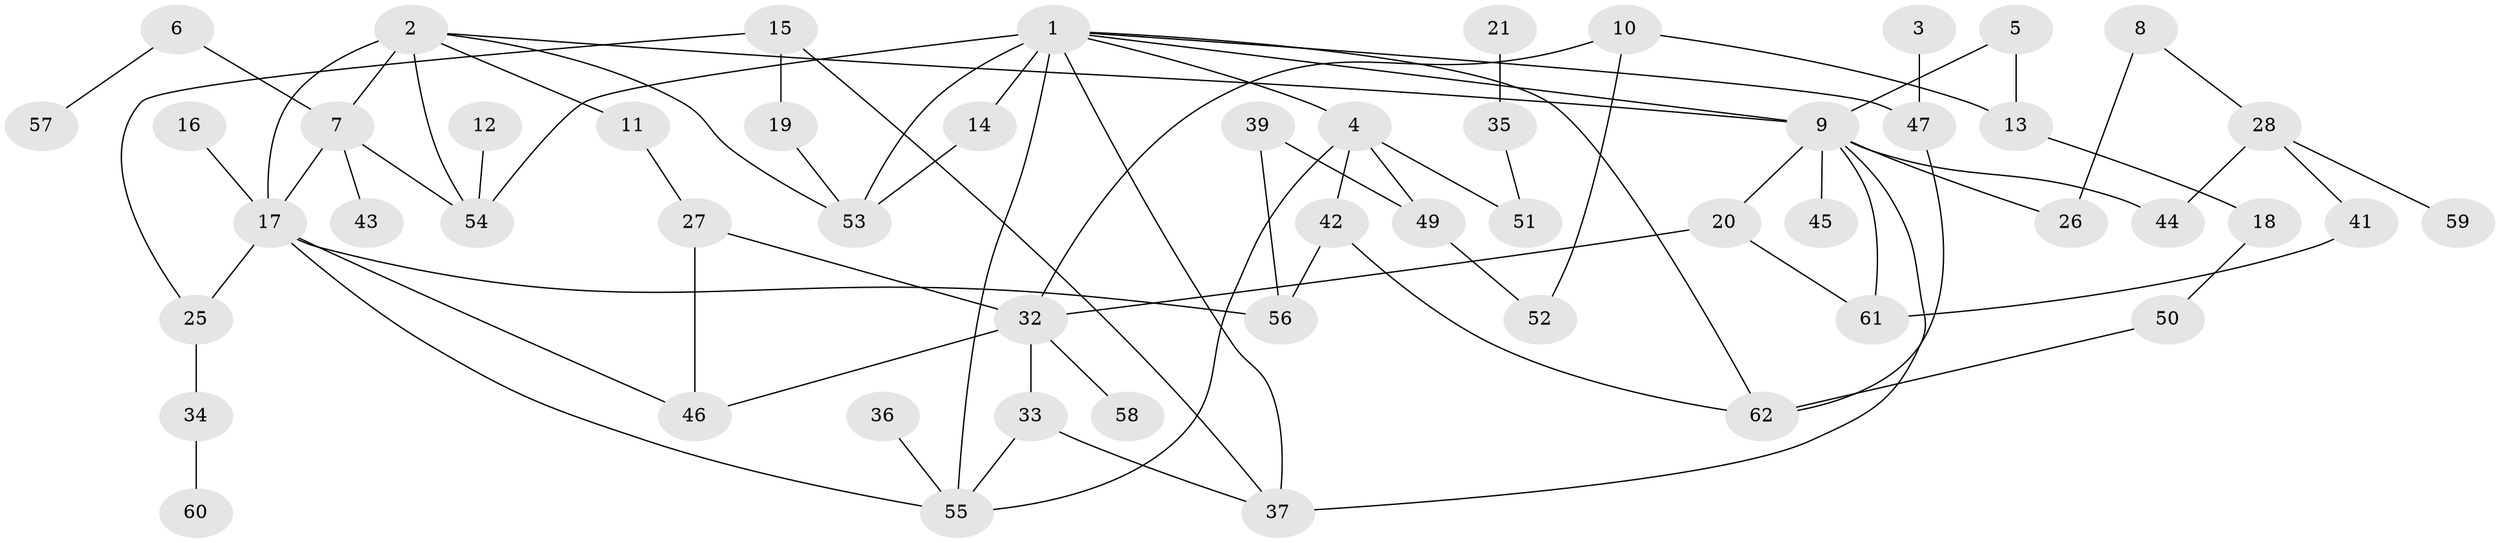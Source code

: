 // original degree distribution, {6: 0.028846153846153848, 2: 0.2692307692307692, 1: 0.25, 5: 0.038461538461538464, 3: 0.18269230769230768, 0: 0.08653846153846154, 8: 0.009615384615384616, 4: 0.125, 7: 0.009615384615384616}
// Generated by graph-tools (version 1.1) at 2025/48/03/04/25 22:48:16]
// undirected, 53 vertices, 77 edges
graph export_dot {
  node [color=gray90,style=filled];
  1;
  2;
  3;
  4;
  5;
  6;
  7;
  8;
  9;
  10;
  11;
  12;
  13;
  14;
  15;
  16;
  17;
  18;
  19;
  20;
  21;
  25;
  26;
  27;
  28;
  32;
  33;
  34;
  35;
  36;
  37;
  39;
  41;
  42;
  43;
  44;
  45;
  46;
  47;
  49;
  50;
  51;
  52;
  53;
  54;
  55;
  56;
  57;
  58;
  59;
  60;
  61;
  62;
  1 -- 4 [weight=1.0];
  1 -- 9 [weight=1.0];
  1 -- 14 [weight=1.0];
  1 -- 37 [weight=1.0];
  1 -- 47 [weight=1.0];
  1 -- 53 [weight=2.0];
  1 -- 54 [weight=1.0];
  1 -- 55 [weight=2.0];
  1 -- 62 [weight=1.0];
  2 -- 7 [weight=2.0];
  2 -- 9 [weight=1.0];
  2 -- 11 [weight=1.0];
  2 -- 17 [weight=1.0];
  2 -- 53 [weight=1.0];
  2 -- 54 [weight=1.0];
  3 -- 47 [weight=1.0];
  4 -- 42 [weight=1.0];
  4 -- 49 [weight=1.0];
  4 -- 51 [weight=1.0];
  4 -- 55 [weight=1.0];
  5 -- 9 [weight=1.0];
  5 -- 13 [weight=1.0];
  6 -- 7 [weight=1.0];
  6 -- 57 [weight=1.0];
  7 -- 17 [weight=1.0];
  7 -- 43 [weight=1.0];
  7 -- 54 [weight=1.0];
  8 -- 26 [weight=1.0];
  8 -- 28 [weight=1.0];
  9 -- 20 [weight=1.0];
  9 -- 26 [weight=1.0];
  9 -- 37 [weight=1.0];
  9 -- 44 [weight=1.0];
  9 -- 45 [weight=1.0];
  9 -- 61 [weight=1.0];
  10 -- 13 [weight=1.0];
  10 -- 32 [weight=1.0];
  10 -- 52 [weight=1.0];
  11 -- 27 [weight=1.0];
  12 -- 54 [weight=1.0];
  13 -- 18 [weight=1.0];
  14 -- 53 [weight=1.0];
  15 -- 19 [weight=1.0];
  15 -- 25 [weight=1.0];
  15 -- 37 [weight=1.0];
  16 -- 17 [weight=1.0];
  17 -- 25 [weight=1.0];
  17 -- 46 [weight=1.0];
  17 -- 55 [weight=1.0];
  17 -- 56 [weight=1.0];
  18 -- 50 [weight=1.0];
  19 -- 53 [weight=1.0];
  20 -- 32 [weight=1.0];
  20 -- 61 [weight=1.0];
  21 -- 35 [weight=1.0];
  25 -- 34 [weight=1.0];
  27 -- 32 [weight=1.0];
  27 -- 46 [weight=1.0];
  28 -- 41 [weight=1.0];
  28 -- 44 [weight=1.0];
  28 -- 59 [weight=1.0];
  32 -- 33 [weight=1.0];
  32 -- 46 [weight=1.0];
  32 -- 58 [weight=1.0];
  33 -- 37 [weight=1.0];
  33 -- 55 [weight=1.0];
  34 -- 60 [weight=1.0];
  35 -- 51 [weight=1.0];
  36 -- 55 [weight=1.0];
  39 -- 49 [weight=1.0];
  39 -- 56 [weight=1.0];
  41 -- 61 [weight=1.0];
  42 -- 56 [weight=1.0];
  42 -- 62 [weight=1.0];
  47 -- 62 [weight=1.0];
  49 -- 52 [weight=1.0];
  50 -- 62 [weight=1.0];
}
